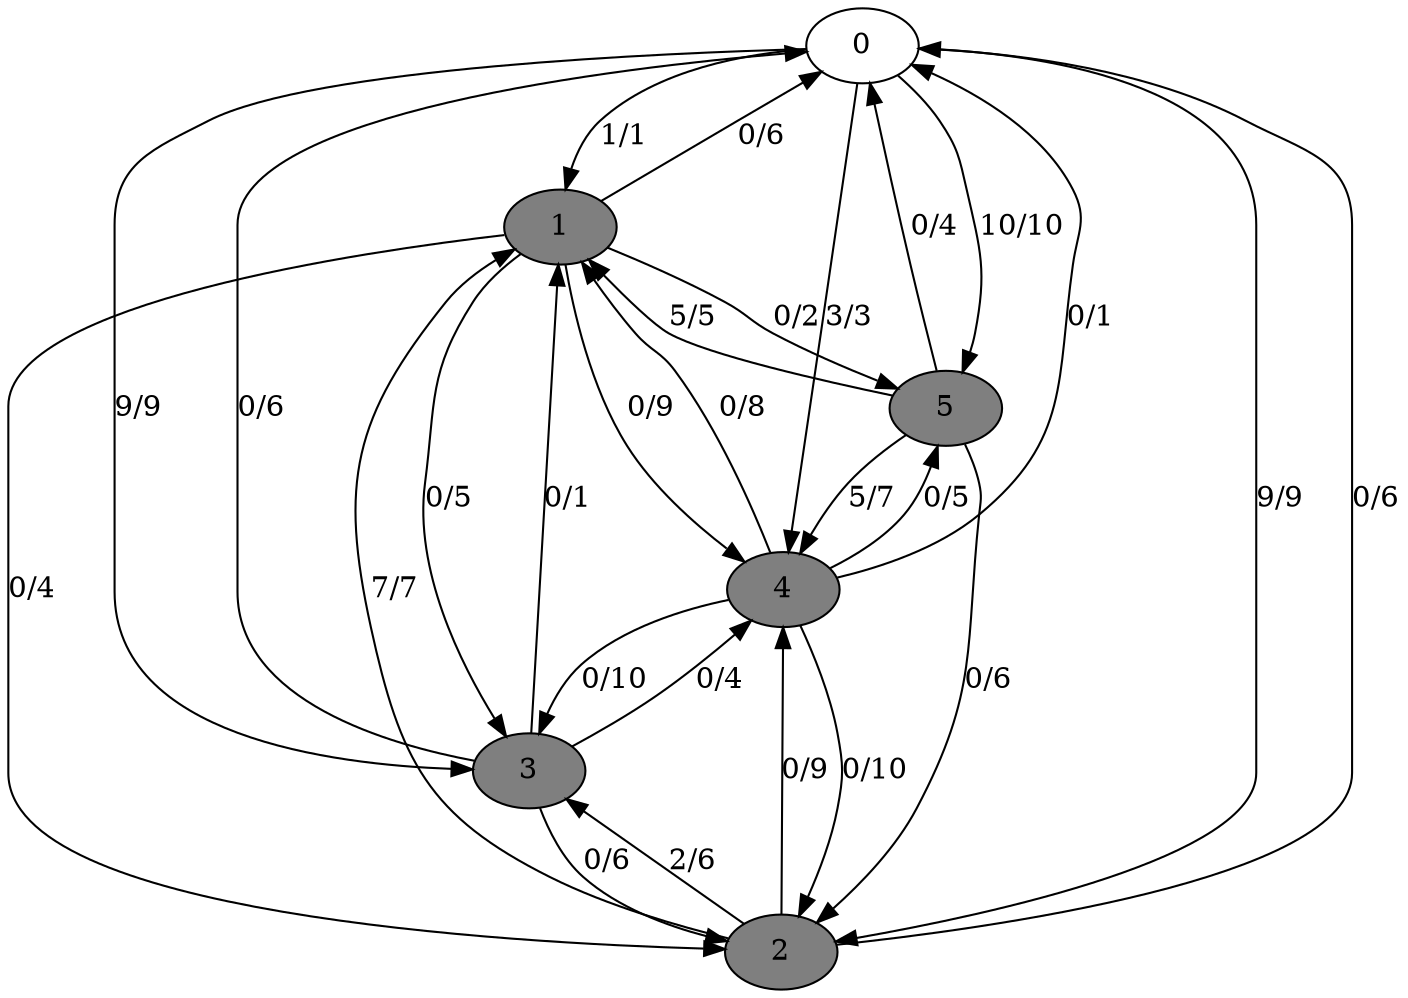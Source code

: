 digraph G {
	0[style=filled fillcolor=grey100];
	0->1[label ="1/1"] ;
	0->2[label ="9/9"] ;
	0->3[label ="9/9"] ;
	0->4[label ="3/3"] ;
	0->5[label ="10/10"] ;
	1[style=filled fillcolor=grey50];
	1->0[label ="0/6"] ;
	1->2[label ="0/4"] ;
	1->3[label ="0/5"] ;
	1->4[label ="0/9"] ;
	1->5[label ="0/2"] ;
	2[style=filled fillcolor=grey50];
	2->0[label ="0/6"] ;
	2->1[label ="7/7"] ;
	2->3[label ="2/6"] ;
	2->4[label ="0/9"] ;
	3[style=filled fillcolor=grey50];
	3->0[label ="0/6"] ;
	3->1[label ="0/1"] ;
	3->2[label ="0/6"] ;
	3->4[label ="0/4"] ;
	4[style=filled fillcolor=grey50];
	4->0[label ="0/1"] ;
	4->1[label ="0/8"] ;
	4->2[label ="0/10"] ;
	4->3[label ="0/10"] ;
	4->5[label ="0/5"] ;
	5[style=filled fillcolor=grey50];
	5->0[label ="0/4"] ;
	5->1[label ="5/5"] ;
	5->2[label ="0/6"] ;
	5->4[label ="5/7"] ;
}
